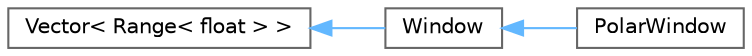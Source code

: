 digraph "Graphical Class Hierarchy"
{
 // LATEX_PDF_SIZE
  bgcolor="transparent";
  edge [fontname=Helvetica,fontsize=10,labelfontname=Helvetica,labelfontsize=10];
  node [fontname=Helvetica,fontsize=10,shape=box,height=0.2,width=0.4];
  rankdir="LR";
  Node0 [label="Vector\< Range\< float \> \>",height=0.2,width=0.4,color="grey40", fillcolor="white", style="filled",URL="$class_vector.html",tooltip=" "];
  Node0 -> Node1 [dir="back",color="steelblue1",style="solid"];
  Node1 [label="Window",height=0.2,width=0.4,color="grey40", fillcolor="white", style="filled",URL="$class_window.html",tooltip="A Display Window object represent an area of the display in normalized coordinates...."];
  Node1 -> Node2 [dir="back",color="steelblue1",style="solid"];
  Node2 [label="PolarWindow",height=0.2,width=0.4,color="grey40", fillcolor="white", style="filled",URL="$class_polar_window.html",tooltip=" "];
}
